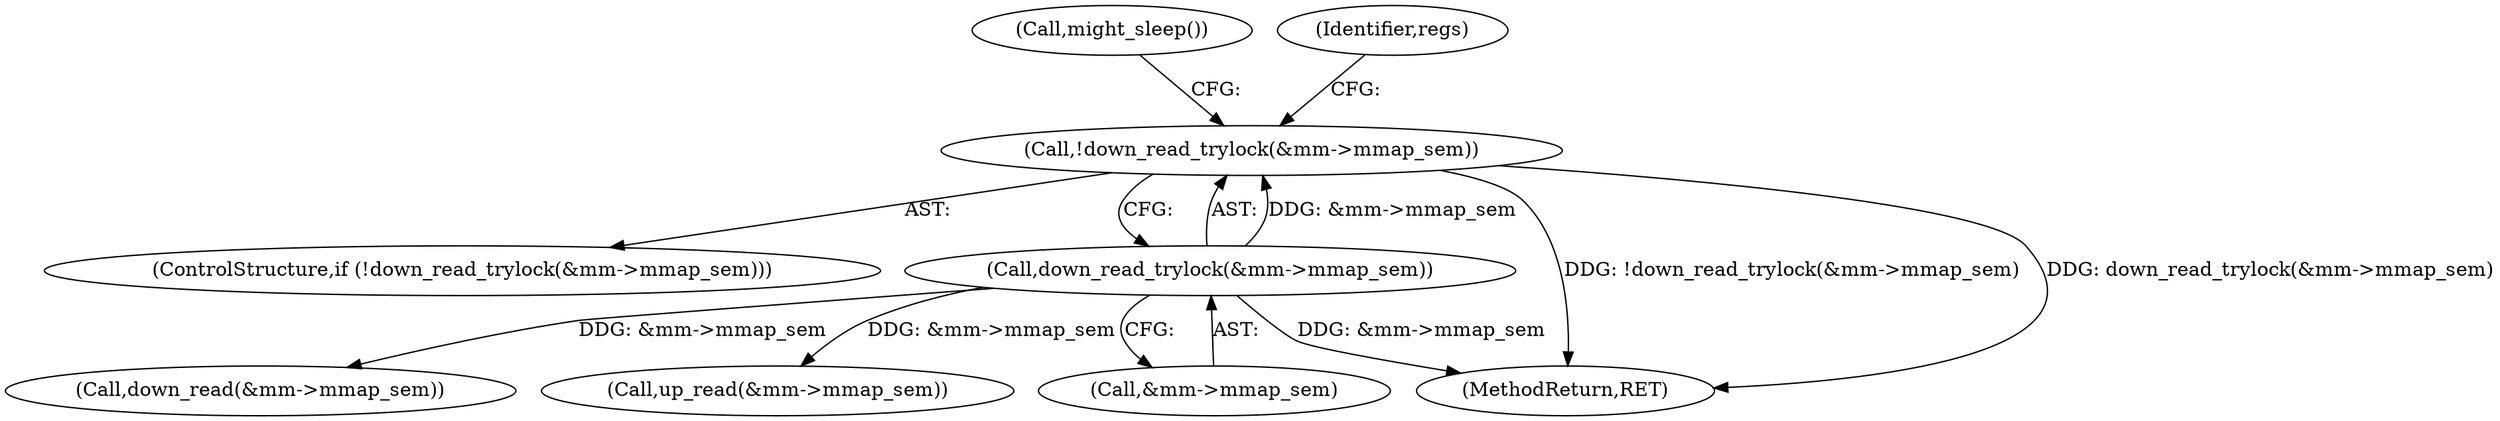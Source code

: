 digraph "0_linux_a8b0ca17b80e92faab46ee7179ba9e99ccb61233_6@API" {
"1000139" [label="(Call,!down_read_trylock(&mm->mmap_sem))"];
"1000140" [label="(Call,down_read_trylock(&mm->mmap_sem))"];
"1000139" [label="(Call,!down_read_trylock(&mm->mmap_sem))"];
"1000164" [label="(Call,might_sleep())"];
"1000157" [label="(Call,down_read(&mm->mmap_sem))"];
"1000183" [label="(Call,up_read(&mm->mmap_sem))"];
"1000138" [label="(ControlStructure,if (!down_read_trylock(&mm->mmap_sem)))"];
"1000150" [label="(Identifier,regs)"];
"1000140" [label="(Call,down_read_trylock(&mm->mmap_sem))"];
"1000281" [label="(MethodReturn,RET)"];
"1000141" [label="(Call,&mm->mmap_sem)"];
"1000139" -> "1000138"  [label="AST: "];
"1000139" -> "1000140"  [label="CFG: "];
"1000140" -> "1000139"  [label="AST: "];
"1000150" -> "1000139"  [label="CFG: "];
"1000164" -> "1000139"  [label="CFG: "];
"1000139" -> "1000281"  [label="DDG: !down_read_trylock(&mm->mmap_sem)"];
"1000139" -> "1000281"  [label="DDG: down_read_trylock(&mm->mmap_sem)"];
"1000140" -> "1000139"  [label="DDG: &mm->mmap_sem"];
"1000140" -> "1000141"  [label="CFG: "];
"1000141" -> "1000140"  [label="AST: "];
"1000140" -> "1000281"  [label="DDG: &mm->mmap_sem"];
"1000140" -> "1000157"  [label="DDG: &mm->mmap_sem"];
"1000140" -> "1000183"  [label="DDG: &mm->mmap_sem"];
}
